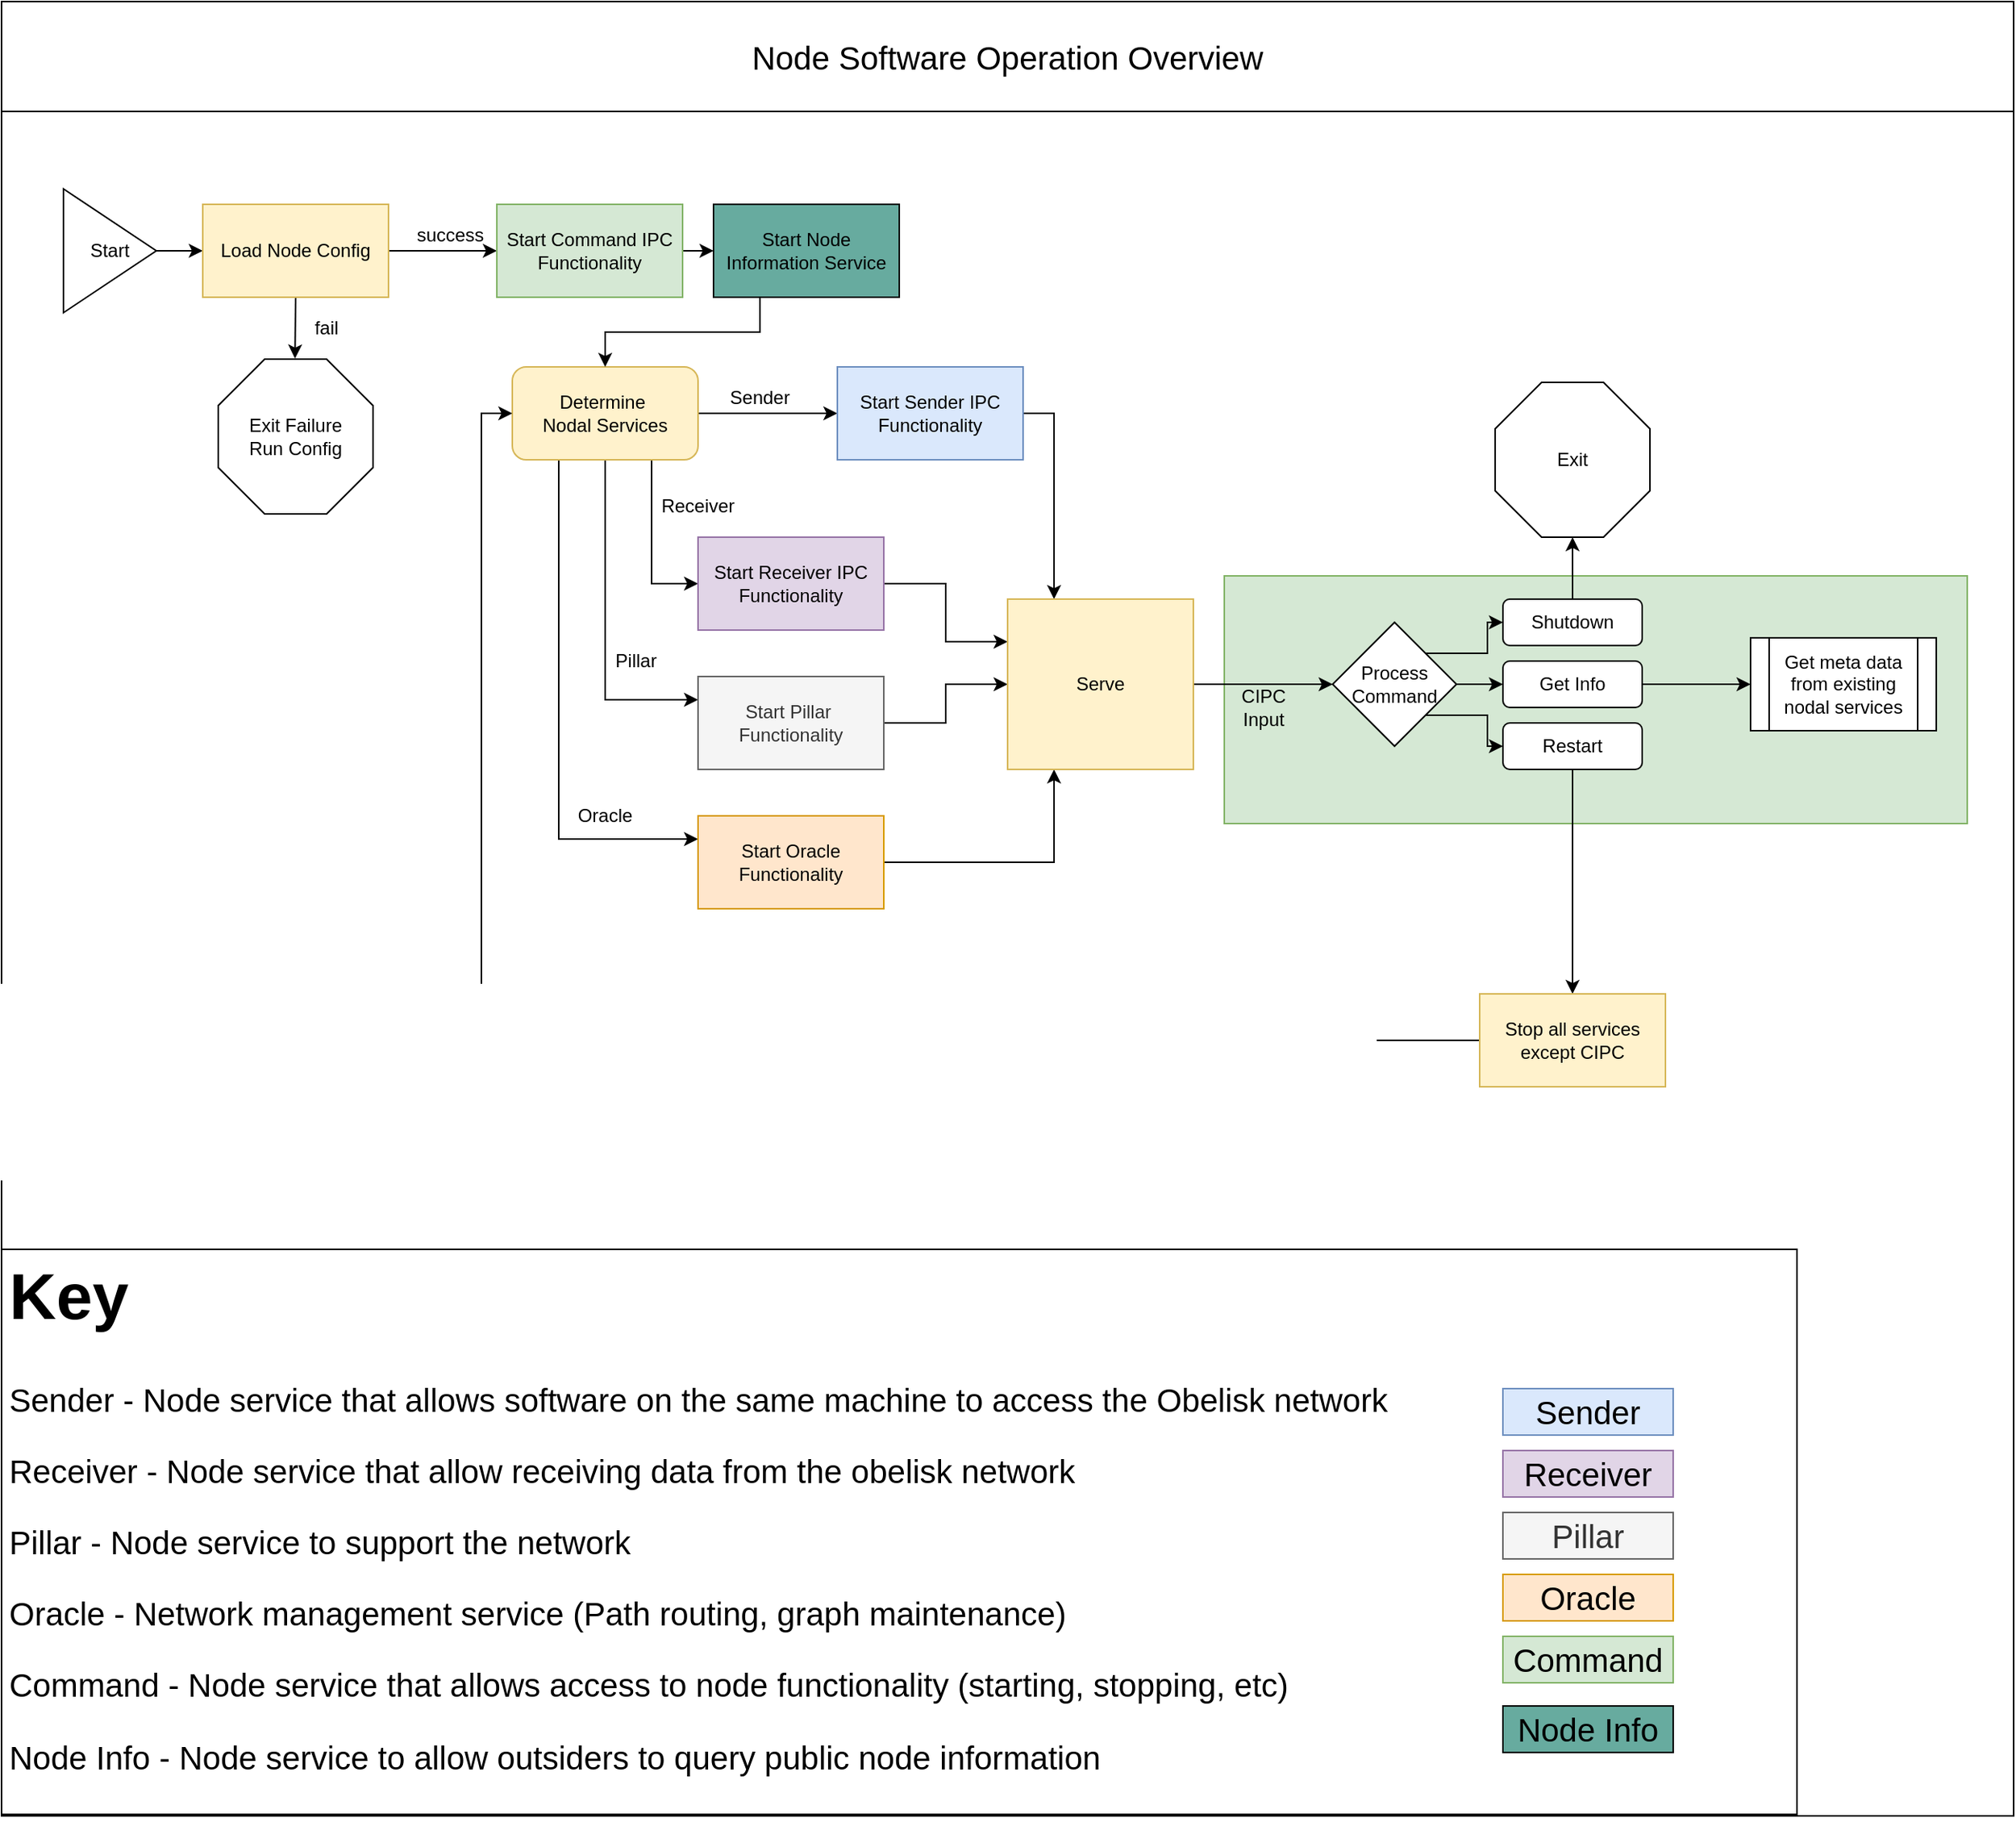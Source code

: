 <mxfile version="12.0.2" type="device" pages="1"><diagram id="nCQkzJ5SzIW766t-59vG" name="Page-1"><mxGraphModel dx="2076" dy="4998" grid="1" gridSize="10" guides="1" tooltips="1" connect="1" arrows="1" fold="1" page="1" pageScale="1" pageWidth="4000" pageHeight="4000" math="0" shadow="0"><root><mxCell id="0"/><mxCell id="1" parent="0"/><mxCell id="D73wYa9e4EvfcHI2ePxg-2" value="" style="rounded=0;whiteSpace=wrap;html=1;" vertex="1" parent="1"><mxGeometry x="70" width="1300" height="1171" as="geometry"/></mxCell><mxCell id="D73wYa9e4EvfcHI2ePxg-85" value="" style="rounded=0;whiteSpace=wrap;html=1;fontSize=21;" vertex="1" parent="1"><mxGeometry x="70" y="805" width="1160" height="365" as="geometry"/></mxCell><mxCell id="D73wYa9e4EvfcHI2ePxg-67" value="" style="rounded=0;whiteSpace=wrap;html=1;fillColor=#d5e8d4;strokeColor=#82b366;" vertex="1" parent="1"><mxGeometry x="860" y="370" width="480" height="160" as="geometry"/></mxCell><mxCell id="D73wYa9e4EvfcHI2ePxg-5" style="edgeStyle=orthogonalEdgeStyle;rounded=0;orthogonalLoop=1;jettySize=auto;html=1;exitX=1;exitY=0.5;exitDx=0;exitDy=0;entryX=0;entryY=0.5;entryDx=0;entryDy=0;" edge="1" parent="1" source="D73wYa9e4EvfcHI2ePxg-3" target="D73wYa9e4EvfcHI2ePxg-4"><mxGeometry relative="1" as="geometry"/></mxCell><mxCell id="D73wYa9e4EvfcHI2ePxg-3" value="Start" style="triangle;whiteSpace=wrap;html=1;" vertex="1" parent="1"><mxGeometry x="110" y="120" width="60" height="80" as="geometry"/></mxCell><mxCell id="D73wYa9e4EvfcHI2ePxg-15" style="edgeStyle=orthogonalEdgeStyle;rounded=0;orthogonalLoop=1;jettySize=auto;html=1;exitX=0.5;exitY=1;exitDx=0;exitDy=0;entryX=0.5;entryY=0;entryDx=0;entryDy=0;" edge="1" parent="1" source="D73wYa9e4EvfcHI2ePxg-4"><mxGeometry relative="1" as="geometry"><mxPoint x="259.588" y="229.588" as="targetPoint"/></mxGeometry></mxCell><mxCell id="D73wYa9e4EvfcHI2ePxg-44" style="edgeStyle=orthogonalEdgeStyle;rounded=0;orthogonalLoop=1;jettySize=auto;html=1;exitX=1;exitY=0.5;exitDx=0;exitDy=0;entryX=0;entryY=0.5;entryDx=0;entryDy=0;" edge="1" parent="1" source="D73wYa9e4EvfcHI2ePxg-4" target="D73wYa9e4EvfcHI2ePxg-43"><mxGeometry relative="1" as="geometry"/></mxCell><mxCell id="D73wYa9e4EvfcHI2ePxg-4" value="Load Node Config" style="rounded=0;whiteSpace=wrap;html=1;fillColor=#fff2cc;strokeColor=#d6b656;" vertex="1" parent="1"><mxGeometry x="200" y="130" width="120" height="60" as="geometry"/></mxCell><mxCell id="D73wYa9e4EvfcHI2ePxg-25" style="edgeStyle=orthogonalEdgeStyle;rounded=0;orthogonalLoop=1;jettySize=auto;html=1;exitX=0.75;exitY=1;exitDx=0;exitDy=0;entryX=0;entryY=0.5;entryDx=0;entryDy=0;" edge="1" parent="1" source="D73wYa9e4EvfcHI2ePxg-12" target="D73wYa9e4EvfcHI2ePxg-23"><mxGeometry relative="1" as="geometry"/></mxCell><mxCell id="D73wYa9e4EvfcHI2ePxg-29" style="edgeStyle=orthogonalEdgeStyle;rounded=0;orthogonalLoop=1;jettySize=auto;html=1;exitX=0.5;exitY=1;exitDx=0;exitDy=0;entryX=0;entryY=0.25;entryDx=0;entryDy=0;" edge="1" parent="1" source="D73wYa9e4EvfcHI2ePxg-12" target="D73wYa9e4EvfcHI2ePxg-28"><mxGeometry relative="1" as="geometry"/></mxCell><mxCell id="D73wYa9e4EvfcHI2ePxg-32" style="edgeStyle=orthogonalEdgeStyle;rounded=0;orthogonalLoop=1;jettySize=auto;html=1;exitX=0.25;exitY=1;exitDx=0;exitDy=0;entryX=0;entryY=0.25;entryDx=0;entryDy=0;" edge="1" parent="1" source="D73wYa9e4EvfcHI2ePxg-12" target="D73wYa9e4EvfcHI2ePxg-31"><mxGeometry relative="1" as="geometry"/></mxCell><mxCell id="D73wYa9e4EvfcHI2ePxg-35" style="edgeStyle=orthogonalEdgeStyle;rounded=0;orthogonalLoop=1;jettySize=auto;html=1;exitX=1;exitY=0.5;exitDx=0;exitDy=0;" edge="1" parent="1" source="D73wYa9e4EvfcHI2ePxg-12" target="D73wYa9e4EvfcHI2ePxg-34"><mxGeometry relative="1" as="geometry"/></mxCell><mxCell id="D73wYa9e4EvfcHI2ePxg-12" value="Determine&amp;nbsp;&lt;br&gt;Nodal Services" style="rounded=1;whiteSpace=wrap;html=1;fillColor=#fff2cc;strokeColor=#d6b656;" vertex="1" parent="1"><mxGeometry x="400" y="235" width="120" height="60" as="geometry"/></mxCell><mxCell id="D73wYa9e4EvfcHI2ePxg-13" value="success" style="text;html=1;strokeColor=none;fillColor=none;align=center;verticalAlign=middle;whiteSpace=wrap;rounded=0;" vertex="1" parent="1"><mxGeometry x="340" y="140" width="40" height="20" as="geometry"/></mxCell><mxCell id="D73wYa9e4EvfcHI2ePxg-17" value="Exit Failure&lt;br&gt;Run Config" style="whiteSpace=wrap;html=1;shape=mxgraph.basic.octagon2;align=center;verticalAlign=middle;dx=15;" vertex="1" parent="1"><mxGeometry x="210" y="230" width="100" height="100" as="geometry"/></mxCell><mxCell id="D73wYa9e4EvfcHI2ePxg-18" value="fail" style="text;html=1;strokeColor=none;fillColor=none;align=center;verticalAlign=middle;whiteSpace=wrap;rounded=0;" vertex="1" parent="1"><mxGeometry x="260" y="200" width="40" height="20" as="geometry"/></mxCell><mxCell id="D73wYa9e4EvfcHI2ePxg-38" style="edgeStyle=orthogonalEdgeStyle;rounded=0;orthogonalLoop=1;jettySize=auto;html=1;exitX=1;exitY=0.5;exitDx=0;exitDy=0;entryX=0;entryY=0.25;entryDx=0;entryDy=0;" edge="1" parent="1" source="D73wYa9e4EvfcHI2ePxg-23" target="D73wYa9e4EvfcHI2ePxg-37"><mxGeometry relative="1" as="geometry"/></mxCell><mxCell id="D73wYa9e4EvfcHI2ePxg-23" value="Start Receiver IPC&lt;br&gt;Functionality" style="rounded=0;whiteSpace=wrap;html=1;fillColor=#e1d5e7;strokeColor=#9673a6;" vertex="1" parent="1"><mxGeometry x="520" y="345" width="120" height="60" as="geometry"/></mxCell><mxCell id="D73wYa9e4EvfcHI2ePxg-26" value="Receiver" style="text;html=1;strokeColor=none;fillColor=none;align=center;verticalAlign=middle;whiteSpace=wrap;rounded=0;" vertex="1" parent="1"><mxGeometry x="500" y="315" width="40" height="20" as="geometry"/></mxCell><mxCell id="D73wYa9e4EvfcHI2ePxg-39" style="edgeStyle=orthogonalEdgeStyle;rounded=0;orthogonalLoop=1;jettySize=auto;html=1;exitX=1;exitY=0.5;exitDx=0;exitDy=0;entryX=0;entryY=0.5;entryDx=0;entryDy=0;" edge="1" parent="1" source="D73wYa9e4EvfcHI2ePxg-28" target="D73wYa9e4EvfcHI2ePxg-37"><mxGeometry relative="1" as="geometry"/></mxCell><mxCell id="D73wYa9e4EvfcHI2ePxg-28" value="Start Pillar&amp;nbsp;&lt;br&gt;Functionality" style="rounded=0;whiteSpace=wrap;html=1;fillColor=#f5f5f5;strokeColor=#666666;fontColor=#333333;" vertex="1" parent="1"><mxGeometry x="520" y="435" width="120" height="60" as="geometry"/></mxCell><mxCell id="D73wYa9e4EvfcHI2ePxg-30" value="Pillar" style="text;html=1;strokeColor=none;fillColor=none;align=center;verticalAlign=middle;whiteSpace=wrap;rounded=0;" vertex="1" parent="1"><mxGeometry x="460" y="415" width="40" height="20" as="geometry"/></mxCell><mxCell id="D73wYa9e4EvfcHI2ePxg-40" style="edgeStyle=orthogonalEdgeStyle;rounded=0;orthogonalLoop=1;jettySize=auto;html=1;exitX=1;exitY=0.5;exitDx=0;exitDy=0;entryX=0.25;entryY=1;entryDx=0;entryDy=0;" edge="1" parent="1" source="D73wYa9e4EvfcHI2ePxg-31" target="D73wYa9e4EvfcHI2ePxg-37"><mxGeometry relative="1" as="geometry"/></mxCell><mxCell id="D73wYa9e4EvfcHI2ePxg-31" value="Start Oracle&lt;br&gt;Functionality" style="rounded=0;whiteSpace=wrap;html=1;fillColor=#ffe6cc;strokeColor=#d79b00;" vertex="1" parent="1"><mxGeometry x="520" y="525" width="120" height="60" as="geometry"/></mxCell><mxCell id="D73wYa9e4EvfcHI2ePxg-33" value="Oracle" style="text;html=1;strokeColor=none;fillColor=none;align=center;verticalAlign=middle;whiteSpace=wrap;rounded=0;" vertex="1" parent="1"><mxGeometry x="440" y="515" width="40" height="20" as="geometry"/></mxCell><mxCell id="D73wYa9e4EvfcHI2ePxg-41" style="edgeStyle=orthogonalEdgeStyle;rounded=0;orthogonalLoop=1;jettySize=auto;html=1;exitX=1;exitY=0.5;exitDx=0;exitDy=0;entryX=0.25;entryY=0;entryDx=0;entryDy=0;" edge="1" parent="1" source="D73wYa9e4EvfcHI2ePxg-34" target="D73wYa9e4EvfcHI2ePxg-37"><mxGeometry relative="1" as="geometry"/></mxCell><mxCell id="D73wYa9e4EvfcHI2ePxg-34" value="Start Sender IPC&lt;br&gt;Functionality" style="rounded=0;whiteSpace=wrap;html=1;fillColor=#dae8fc;strokeColor=#6c8ebf;" vertex="1" parent="1"><mxGeometry x="610" y="235" width="120" height="60" as="geometry"/></mxCell><mxCell id="D73wYa9e4EvfcHI2ePxg-36" value="Sender" style="text;html=1;strokeColor=none;fillColor=none;align=center;verticalAlign=middle;whiteSpace=wrap;rounded=0;" vertex="1" parent="1"><mxGeometry x="540" y="245" width="40" height="20" as="geometry"/></mxCell><mxCell id="D73wYa9e4EvfcHI2ePxg-48" style="edgeStyle=orthogonalEdgeStyle;rounded=0;orthogonalLoop=1;jettySize=auto;html=1;exitX=1;exitY=0.5;exitDx=0;exitDy=0;entryX=0;entryY=0.5;entryDx=0;entryDy=0;" edge="1" parent="1" source="D73wYa9e4EvfcHI2ePxg-37" target="D73wYa9e4EvfcHI2ePxg-47"><mxGeometry relative="1" as="geometry"/></mxCell><mxCell id="D73wYa9e4EvfcHI2ePxg-37" value="Serve" style="rounded=0;whiteSpace=wrap;html=1;fillColor=#fff2cc;strokeColor=#d6b656;" vertex="1" parent="1"><mxGeometry x="720" y="385" width="120" height="110" as="geometry"/></mxCell><mxCell id="D73wYa9e4EvfcHI2ePxg-89" style="edgeStyle=orthogonalEdgeStyle;rounded=0;orthogonalLoop=1;jettySize=auto;html=1;exitX=1;exitY=0.5;exitDx=0;exitDy=0;entryX=0;entryY=0.5;entryDx=0;entryDy=0;fontSize=21;" edge="1" parent="1" source="D73wYa9e4EvfcHI2ePxg-43" target="D73wYa9e4EvfcHI2ePxg-88"><mxGeometry relative="1" as="geometry"/></mxCell><mxCell id="D73wYa9e4EvfcHI2ePxg-43" value="Start Command IPC&lt;br&gt;Functionality" style="rounded=0;whiteSpace=wrap;html=1;fillColor=#d5e8d4;strokeColor=#82b366;" vertex="1" parent="1"><mxGeometry x="390" y="130" width="120" height="60" as="geometry"/></mxCell><mxCell id="D73wYa9e4EvfcHI2ePxg-55" style="edgeStyle=orthogonalEdgeStyle;rounded=0;orthogonalLoop=1;jettySize=auto;html=1;exitX=1;exitY=0;exitDx=0;exitDy=0;entryX=0;entryY=0.5;entryDx=0;entryDy=0;" edge="1" parent="1" source="D73wYa9e4EvfcHI2ePxg-47" target="D73wYa9e4EvfcHI2ePxg-50"><mxGeometry relative="1" as="geometry"/></mxCell><mxCell id="D73wYa9e4EvfcHI2ePxg-56" style="edgeStyle=orthogonalEdgeStyle;rounded=0;orthogonalLoop=1;jettySize=auto;html=1;exitX=1;exitY=0.5;exitDx=0;exitDy=0;entryX=0;entryY=0.5;entryDx=0;entryDy=0;" edge="1" parent="1" source="D73wYa9e4EvfcHI2ePxg-47" target="D73wYa9e4EvfcHI2ePxg-51"><mxGeometry relative="1" as="geometry"/></mxCell><mxCell id="D73wYa9e4EvfcHI2ePxg-57" style="edgeStyle=orthogonalEdgeStyle;rounded=0;orthogonalLoop=1;jettySize=auto;html=1;exitX=1;exitY=1;exitDx=0;exitDy=0;entryX=0;entryY=0.5;entryDx=0;entryDy=0;" edge="1" parent="1" source="D73wYa9e4EvfcHI2ePxg-47" target="D73wYa9e4EvfcHI2ePxg-52"><mxGeometry relative="1" as="geometry"/></mxCell><mxCell id="D73wYa9e4EvfcHI2ePxg-47" value="Process&lt;br&gt;Command" style="rhombus;whiteSpace=wrap;html=1;" vertex="1" parent="1"><mxGeometry x="930" y="400" width="80" height="80" as="geometry"/></mxCell><mxCell id="D73wYa9e4EvfcHI2ePxg-49" value="CIPC Input" style="text;html=1;strokeColor=none;fillColor=none;align=center;verticalAlign=middle;whiteSpace=wrap;rounded=0;" vertex="1" parent="1"><mxGeometry x="862.5" y="445" width="45" height="20" as="geometry"/></mxCell><mxCell id="D73wYa9e4EvfcHI2ePxg-61" style="edgeStyle=orthogonalEdgeStyle;rounded=0;orthogonalLoop=1;jettySize=auto;html=1;exitX=0.5;exitY=0;exitDx=0;exitDy=0;entryX=0.5;entryY=1;entryDx=0;entryDy=0;entryPerimeter=0;" edge="1" parent="1" source="D73wYa9e4EvfcHI2ePxg-50" target="D73wYa9e4EvfcHI2ePxg-58"><mxGeometry relative="1" as="geometry"/></mxCell><mxCell id="D73wYa9e4EvfcHI2ePxg-50" value="Shutdown" style="rounded=1;whiteSpace=wrap;html=1;" vertex="1" parent="1"><mxGeometry x="1040" y="385" width="90" height="30" as="geometry"/></mxCell><mxCell id="D73wYa9e4EvfcHI2ePxg-66" style="edgeStyle=orthogonalEdgeStyle;rounded=0;orthogonalLoop=1;jettySize=auto;html=1;exitX=1;exitY=0.5;exitDx=0;exitDy=0;entryX=0;entryY=0.5;entryDx=0;entryDy=0;" edge="1" parent="1" source="D73wYa9e4EvfcHI2ePxg-51" target="D73wYa9e4EvfcHI2ePxg-65"><mxGeometry relative="1" as="geometry"/></mxCell><mxCell id="D73wYa9e4EvfcHI2ePxg-51" value="Get Info" style="rounded=1;whiteSpace=wrap;html=1;" vertex="1" parent="1"><mxGeometry x="1040" y="425" width="90" height="30" as="geometry"/></mxCell><mxCell id="D73wYa9e4EvfcHI2ePxg-63" style="edgeStyle=orthogonalEdgeStyle;rounded=0;orthogonalLoop=1;jettySize=auto;html=1;exitX=0.5;exitY=1;exitDx=0;exitDy=0;entryX=0.5;entryY=0;entryDx=0;entryDy=0;" edge="1" parent="1" source="D73wYa9e4EvfcHI2ePxg-52" target="D73wYa9e4EvfcHI2ePxg-62"><mxGeometry relative="1" as="geometry"/></mxCell><mxCell id="D73wYa9e4EvfcHI2ePxg-52" value="Restart" style="rounded=1;whiteSpace=wrap;html=1;" vertex="1" parent="1"><mxGeometry x="1040" y="465" width="90" height="30" as="geometry"/></mxCell><mxCell id="D73wYa9e4EvfcHI2ePxg-58" value="Exit" style="whiteSpace=wrap;html=1;shape=mxgraph.basic.octagon2;align=center;verticalAlign=middle;dx=15;" vertex="1" parent="1"><mxGeometry x="1035" y="245" width="100" height="100" as="geometry"/></mxCell><mxCell id="D73wYa9e4EvfcHI2ePxg-64" style="edgeStyle=orthogonalEdgeStyle;rounded=0;orthogonalLoop=1;jettySize=auto;html=1;exitX=0;exitY=0.5;exitDx=0;exitDy=0;entryX=0;entryY=0.5;entryDx=0;entryDy=0;" edge="1" parent="1" source="D73wYa9e4EvfcHI2ePxg-62" target="D73wYa9e4EvfcHI2ePxg-12"><mxGeometry relative="1" as="geometry"/></mxCell><mxCell id="D73wYa9e4EvfcHI2ePxg-62" value="Stop all services except CIPC" style="rounded=0;whiteSpace=wrap;html=1;fillColor=#fff2cc;strokeColor=#d6b656;" vertex="1" parent="1"><mxGeometry x="1025" y="640" width="120" height="60" as="geometry"/></mxCell><mxCell id="D73wYa9e4EvfcHI2ePxg-65" value="Get meta data from existing nodal services" style="shape=process;whiteSpace=wrap;html=1;backgroundOutline=1;" vertex="1" parent="1"><mxGeometry x="1200" y="410" width="120" height="60" as="geometry"/></mxCell><mxCell id="D73wYa9e4EvfcHI2ePxg-79" value="Sender" style="rounded=0;whiteSpace=wrap;html=1;fontSize=21;fillColor=#dae8fc;strokeColor=#6c8ebf;" vertex="1" parent="1"><mxGeometry x="1040" y="895" width="110" height="30" as="geometry"/></mxCell><mxCell id="D73wYa9e4EvfcHI2ePxg-80" value="Receiver" style="rounded=0;whiteSpace=wrap;html=1;fontSize=21;fillColor=#e1d5e7;strokeColor=#9673a6;" vertex="1" parent="1"><mxGeometry x="1040" y="935" width="110" height="30" as="geometry"/></mxCell><mxCell id="D73wYa9e4EvfcHI2ePxg-81" value="Oracle" style="rounded=0;whiteSpace=wrap;html=1;fontSize=21;fillColor=#ffe6cc;strokeColor=#d79b00;" vertex="1" parent="1"><mxGeometry x="1040" y="1015" width="110" height="30" as="geometry"/></mxCell><mxCell id="D73wYa9e4EvfcHI2ePxg-82" value="Pillar" style="rounded=0;whiteSpace=wrap;html=1;fontSize=21;fillColor=#f5f5f5;strokeColor=#666666;fontColor=#333333;" vertex="1" parent="1"><mxGeometry x="1040" y="975" width="110" height="30" as="geometry"/></mxCell><mxCell id="D73wYa9e4EvfcHI2ePxg-83" value="Command" style="rounded=0;whiteSpace=wrap;html=1;fontSize=21;fillColor=#d5e8d4;strokeColor=#82b366;" vertex="1" parent="1"><mxGeometry x="1040" y="1055" width="110" height="30" as="geometry"/></mxCell><mxCell id="D73wYa9e4EvfcHI2ePxg-84" value="&lt;h1&gt;Key&lt;/h1&gt;&lt;p&gt;Sender - Node service that allows software on the same machine to access the Obelisk network&lt;/p&gt;&lt;p&gt;Receiver - Node service that allow receiving data from the obelisk network&lt;/p&gt;&lt;p&gt;Pillar - Node service to support the network&lt;/p&gt;&lt;p&gt;Oracle - Network management service (Path routing, graph maintenance)&lt;/p&gt;&lt;p&gt;Command - Node service that allows access to node functionality (starting, stopping, etc)&amp;nbsp;&lt;/p&gt;&lt;p&gt;Node Info - Node service to allow outsiders to query public node information&lt;/p&gt;" style="text;html=1;strokeColor=none;fillColor=none;spacing=5;spacingTop=-20;whiteSpace=wrap;overflow=hidden;rounded=0;fontSize=21;" vertex="1" parent="1"><mxGeometry x="70" y="792.5" width="1115" height="395" as="geometry"/></mxCell><mxCell id="D73wYa9e4EvfcHI2ePxg-86" value="Node Software Operation Overview" style="rounded=0;whiteSpace=wrap;html=1;fontSize=21;" vertex="1" parent="1"><mxGeometry x="70" y="-1" width="1300" height="71" as="geometry"/></mxCell><mxCell id="D73wYa9e4EvfcHI2ePxg-90" style="edgeStyle=orthogonalEdgeStyle;rounded=0;orthogonalLoop=1;jettySize=auto;html=1;exitX=0.25;exitY=1;exitDx=0;exitDy=0;entryX=0.5;entryY=0;entryDx=0;entryDy=0;fontSize=21;" edge="1" parent="1" source="D73wYa9e4EvfcHI2ePxg-88" target="D73wYa9e4EvfcHI2ePxg-12"><mxGeometry relative="1" as="geometry"/></mxCell><mxCell id="D73wYa9e4EvfcHI2ePxg-88" value="Start Node Information Service" style="rounded=0;whiteSpace=wrap;html=1;fillColor=#67AB9F;strokeColor=#000000;" vertex="1" parent="1"><mxGeometry x="530" y="130" width="120" height="60" as="geometry"/></mxCell><mxCell id="D73wYa9e4EvfcHI2ePxg-91" value="Node Info" style="rounded=0;whiteSpace=wrap;html=1;fontSize=21;fillColor=#67AB9F;strokeColor=#000000;" vertex="1" parent="1"><mxGeometry x="1040" y="1100" width="110" height="30" as="geometry"/></mxCell></root></mxGraphModel></diagram></mxfile>